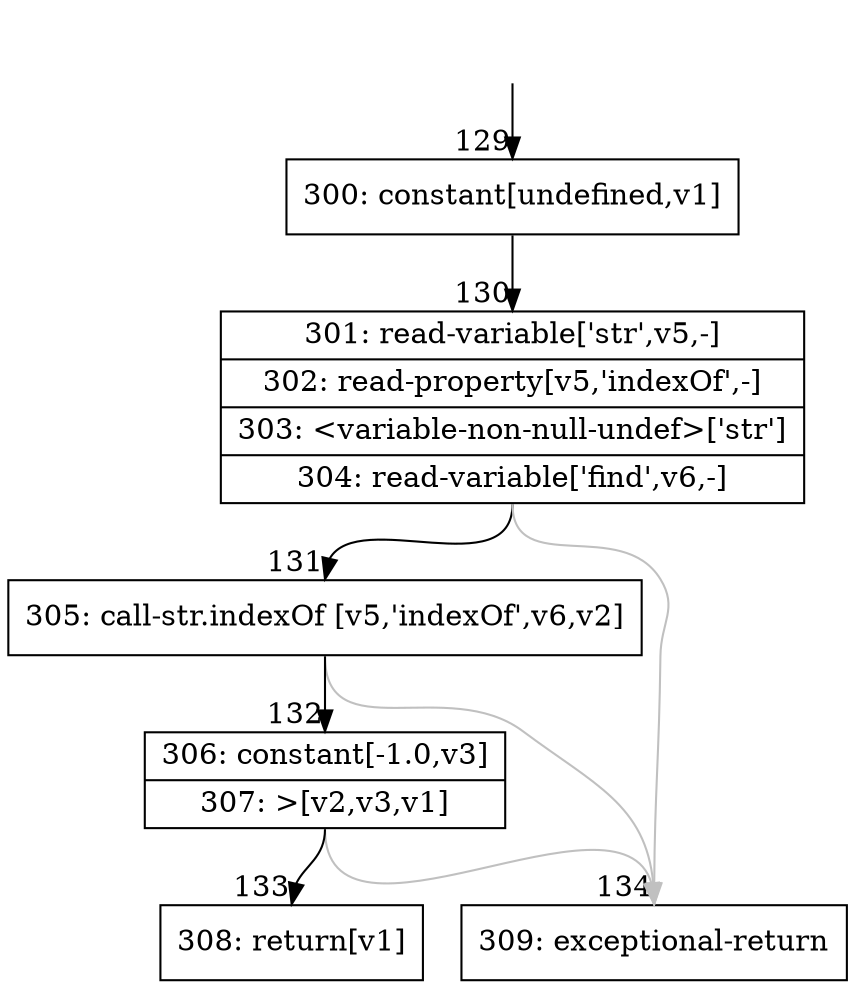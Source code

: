 digraph {
rankdir="TD"
BB_entry17[shape=none,label=""];
BB_entry17 -> BB129 [tailport=s, headport=n, headlabel="    129"]
BB129 [shape=record label="{300: constant[undefined,v1]}" ] 
BB129 -> BB130 [tailport=s, headport=n, headlabel="      130"]
BB130 [shape=record label="{301: read-variable['str',v5,-]|302: read-property[v5,'indexOf',-]|303: \<variable-non-null-undef\>['str']|304: read-variable['find',v6,-]}" ] 
BB130 -> BB131 [tailport=s, headport=n, headlabel="      131"]
BB130 -> BB134 [tailport=s, headport=n, color=gray, headlabel="      134"]
BB131 [shape=record label="{305: call-str.indexOf [v5,'indexOf',v6,v2]}" ] 
BB131 -> BB132 [tailport=s, headport=n, headlabel="      132"]
BB131 -> BB134 [tailport=s, headport=n, color=gray]
BB132 [shape=record label="{306: constant[-1.0,v3]|307: \>[v2,v3,v1]}" ] 
BB132 -> BB133 [tailport=s, headport=n, headlabel="      133"]
BB132 -> BB134 [tailport=s, headport=n, color=gray]
BB133 [shape=record label="{308: return[v1]}" ] 
BB134 [shape=record label="{309: exceptional-return}" ] 
//#$~ 208
}
